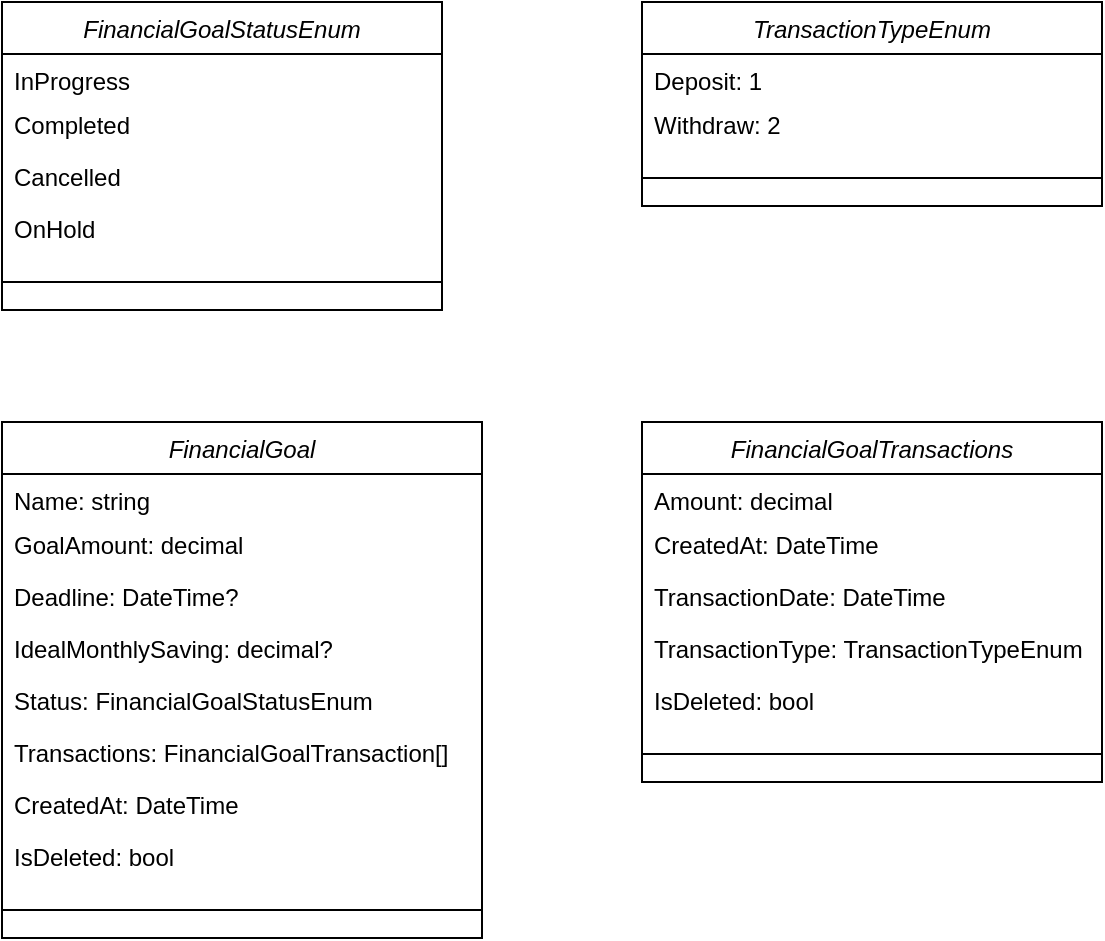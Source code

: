 <mxfile scale="1" border="0" version="22.1.2" type="device">
  <diagram id="C5RBs43oDa-KdzZeNtuy" name="Page-1">
    <mxGraphModel dx="1434" dy="2005" grid="1" gridSize="10" guides="1" tooltips="1" connect="1" arrows="1" fold="1" page="1" pageScale="1" pageWidth="827" pageHeight="1169" math="0" shadow="0">
      <root>
        <mxCell id="WIyWlLk6GJQsqaUBKTNV-0" />
        <mxCell id="WIyWlLk6GJQsqaUBKTNV-1" parent="WIyWlLk6GJQsqaUBKTNV-0" />
        <mxCell id="zkfFHV4jXpPFQw0GAbJ--0" value="FinancialGoal" style="swimlane;fontStyle=2;align=center;verticalAlign=top;childLayout=stackLayout;horizontal=1;startSize=26;horizontalStack=0;resizeParent=1;resizeLast=0;collapsible=1;marginBottom=0;rounded=0;shadow=0;strokeWidth=1;" parent="WIyWlLk6GJQsqaUBKTNV-1" vertex="1">
          <mxGeometry x="220" y="140" width="240" height="258" as="geometry">
            <mxRectangle x="230" y="140" width="160" height="26" as="alternateBounds" />
          </mxGeometry>
        </mxCell>
        <mxCell id="zkfFHV4jXpPFQw0GAbJ--1" value="Name: string" style="text;align=left;verticalAlign=top;spacingLeft=4;spacingRight=4;overflow=hidden;rotatable=0;points=[[0,0.5],[1,0.5]];portConstraint=eastwest;" parent="zkfFHV4jXpPFQw0GAbJ--0" vertex="1">
          <mxGeometry y="26" width="240" height="22" as="geometry" />
        </mxCell>
        <mxCell id="zkfFHV4jXpPFQw0GAbJ--2" value="GoalAmount: decimal" style="text;align=left;verticalAlign=top;spacingLeft=4;spacingRight=4;overflow=hidden;rotatable=0;points=[[0,0.5],[1,0.5]];portConstraint=eastwest;rounded=0;shadow=0;html=0;" parent="zkfFHV4jXpPFQw0GAbJ--0" vertex="1">
          <mxGeometry y="48" width="240" height="26" as="geometry" />
        </mxCell>
        <mxCell id="zkfFHV4jXpPFQw0GAbJ--3" value="Deadline: DateTime? " style="text;align=left;verticalAlign=top;spacingLeft=4;spacingRight=4;overflow=hidden;rotatable=0;points=[[0,0.5],[1,0.5]];portConstraint=eastwest;rounded=0;shadow=0;html=0;" parent="zkfFHV4jXpPFQw0GAbJ--0" vertex="1">
          <mxGeometry y="74" width="240" height="26" as="geometry" />
        </mxCell>
        <mxCell id="c1gCFcSYDXRH0EfrB5Gv-2" value="IdealMonthlySaving: decimal?" style="text;align=left;verticalAlign=top;spacingLeft=4;spacingRight=4;overflow=hidden;rotatable=0;points=[[0,0.5],[1,0.5]];portConstraint=eastwest;rounded=0;shadow=0;html=0;" parent="zkfFHV4jXpPFQw0GAbJ--0" vertex="1">
          <mxGeometry y="100" width="240" height="26" as="geometry" />
        </mxCell>
        <mxCell id="c1gCFcSYDXRH0EfrB5Gv-1" value="Status: FinancialGoalStatusEnum" style="text;align=left;verticalAlign=top;spacingLeft=4;spacingRight=4;overflow=hidden;rotatable=0;points=[[0,0.5],[1,0.5]];portConstraint=eastwest;rounded=0;shadow=0;html=0;" parent="zkfFHV4jXpPFQw0GAbJ--0" vertex="1">
          <mxGeometry y="126" width="240" height="26" as="geometry" />
        </mxCell>
        <mxCell id="c1gCFcSYDXRH0EfrB5Gv-3" value="Transactions: FinancialGoalTransaction[]" style="text;align=left;verticalAlign=top;spacingLeft=4;spacingRight=4;overflow=hidden;rotatable=0;points=[[0,0.5],[1,0.5]];portConstraint=eastwest;rounded=0;shadow=0;html=0;" parent="zkfFHV4jXpPFQw0GAbJ--0" vertex="1">
          <mxGeometry y="152" width="240" height="26" as="geometry" />
        </mxCell>
        <mxCell id="c1gCFcSYDXRH0EfrB5Gv-35" value="CreatedAt: DateTime" style="text;align=left;verticalAlign=top;spacingLeft=4;spacingRight=4;overflow=hidden;rotatable=0;points=[[0,0.5],[1,0.5]];portConstraint=eastwest;rounded=0;shadow=0;html=0;" parent="zkfFHV4jXpPFQw0GAbJ--0" vertex="1">
          <mxGeometry y="178" width="240" height="26" as="geometry" />
        </mxCell>
        <mxCell id="c1gCFcSYDXRH0EfrB5Gv-12" value="IsDeleted: bool" style="text;align=left;verticalAlign=top;spacingLeft=4;spacingRight=4;overflow=hidden;rotatable=0;points=[[0,0.5],[1,0.5]];portConstraint=eastwest;rounded=0;shadow=0;html=0;" parent="zkfFHV4jXpPFQw0GAbJ--0" vertex="1">
          <mxGeometry y="204" width="240" height="26" as="geometry" />
        </mxCell>
        <mxCell id="zkfFHV4jXpPFQw0GAbJ--4" value="" style="line;html=1;strokeWidth=1;align=left;verticalAlign=middle;spacingTop=-1;spacingLeft=3;spacingRight=3;rotatable=0;labelPosition=right;points=[];portConstraint=eastwest;" parent="zkfFHV4jXpPFQw0GAbJ--0" vertex="1">
          <mxGeometry y="230" width="240" height="28" as="geometry" />
        </mxCell>
        <mxCell id="c1gCFcSYDXRH0EfrB5Gv-13" value="FinancialGoalStatusEnum" style="swimlane;fontStyle=2;align=center;verticalAlign=top;childLayout=stackLayout;horizontal=1;startSize=26;horizontalStack=0;resizeParent=1;resizeLast=0;collapsible=1;marginBottom=0;rounded=0;shadow=0;strokeWidth=1;" parent="WIyWlLk6GJQsqaUBKTNV-1" vertex="1">
          <mxGeometry x="220" y="-70" width="220" height="154" as="geometry">
            <mxRectangle x="230" y="140" width="160" height="26" as="alternateBounds" />
          </mxGeometry>
        </mxCell>
        <mxCell id="c1gCFcSYDXRH0EfrB5Gv-14" value="InProgress" style="text;align=left;verticalAlign=top;spacingLeft=4;spacingRight=4;overflow=hidden;rotatable=0;points=[[0,0.5],[1,0.5]];portConstraint=eastwest;" parent="c1gCFcSYDXRH0EfrB5Gv-13" vertex="1">
          <mxGeometry y="26" width="220" height="22" as="geometry" />
        </mxCell>
        <mxCell id="c1gCFcSYDXRH0EfrB5Gv-15" value="Completed" style="text;align=left;verticalAlign=top;spacingLeft=4;spacingRight=4;overflow=hidden;rotatable=0;points=[[0,0.5],[1,0.5]];portConstraint=eastwest;rounded=0;shadow=0;html=0;" parent="c1gCFcSYDXRH0EfrB5Gv-13" vertex="1">
          <mxGeometry y="48" width="220" height="26" as="geometry" />
        </mxCell>
        <mxCell id="c1gCFcSYDXRH0EfrB5Gv-16" value="Cancelled" style="text;align=left;verticalAlign=top;spacingLeft=4;spacingRight=4;overflow=hidden;rotatable=0;points=[[0,0.5],[1,0.5]];portConstraint=eastwest;rounded=0;shadow=0;html=0;" parent="c1gCFcSYDXRH0EfrB5Gv-13" vertex="1">
          <mxGeometry y="74" width="220" height="26" as="geometry" />
        </mxCell>
        <mxCell id="c1gCFcSYDXRH0EfrB5Gv-17" value="OnHold" style="text;align=left;verticalAlign=top;spacingLeft=4;spacingRight=4;overflow=hidden;rotatable=0;points=[[0,0.5],[1,0.5]];portConstraint=eastwest;rounded=0;shadow=0;html=0;" parent="c1gCFcSYDXRH0EfrB5Gv-13" vertex="1">
          <mxGeometry y="100" width="220" height="26" as="geometry" />
        </mxCell>
        <mxCell id="c1gCFcSYDXRH0EfrB5Gv-21" value="" style="line;html=1;strokeWidth=1;align=left;verticalAlign=middle;spacingTop=-1;spacingLeft=3;spacingRight=3;rotatable=0;labelPosition=right;points=[];portConstraint=eastwest;" parent="c1gCFcSYDXRH0EfrB5Gv-13" vertex="1">
          <mxGeometry y="126" width="220" height="28" as="geometry" />
        </mxCell>
        <mxCell id="c1gCFcSYDXRH0EfrB5Gv-22" value="FinancialGoalTransactions" style="swimlane;fontStyle=2;align=center;verticalAlign=top;childLayout=stackLayout;horizontal=1;startSize=26;horizontalStack=0;resizeParent=1;resizeLast=0;collapsible=1;marginBottom=0;rounded=0;shadow=0;strokeWidth=1;" parent="WIyWlLk6GJQsqaUBKTNV-1" vertex="1">
          <mxGeometry x="540" y="140" width="230" height="180" as="geometry">
            <mxRectangle x="230" y="140" width="160" height="26" as="alternateBounds" />
          </mxGeometry>
        </mxCell>
        <mxCell id="c1gCFcSYDXRH0EfrB5Gv-23" value="Amount: decimal" style="text;align=left;verticalAlign=top;spacingLeft=4;spacingRight=4;overflow=hidden;rotatable=0;points=[[0,0.5],[1,0.5]];portConstraint=eastwest;" parent="c1gCFcSYDXRH0EfrB5Gv-22" vertex="1">
          <mxGeometry y="26" width="230" height="22" as="geometry" />
        </mxCell>
        <mxCell id="c1gCFcSYDXRH0EfrB5Gv-24" value="CreatedAt: DateTime" style="text;align=left;verticalAlign=top;spacingLeft=4;spacingRight=4;overflow=hidden;rotatable=0;points=[[0,0.5],[1,0.5]];portConstraint=eastwest;rounded=0;shadow=0;html=0;" parent="c1gCFcSYDXRH0EfrB5Gv-22" vertex="1">
          <mxGeometry y="48" width="230" height="26" as="geometry" />
        </mxCell>
        <mxCell id="c1gCFcSYDXRH0EfrB5Gv-25" value="TransactionDate: DateTime " style="text;align=left;verticalAlign=top;spacingLeft=4;spacingRight=4;overflow=hidden;rotatable=0;points=[[0,0.5],[1,0.5]];portConstraint=eastwest;rounded=0;shadow=0;html=0;" parent="c1gCFcSYDXRH0EfrB5Gv-22" vertex="1">
          <mxGeometry y="74" width="230" height="26" as="geometry" />
        </mxCell>
        <mxCell id="c1gCFcSYDXRH0EfrB5Gv-26" value="TransactionType: TransactionTypeEnum" style="text;align=left;verticalAlign=top;spacingLeft=4;spacingRight=4;overflow=hidden;rotatable=0;points=[[0,0.5],[1,0.5]];portConstraint=eastwest;rounded=0;shadow=0;html=0;" parent="c1gCFcSYDXRH0EfrB5Gv-22" vertex="1">
          <mxGeometry y="100" width="230" height="26" as="geometry" />
        </mxCell>
        <mxCell id="c1gCFcSYDXRH0EfrB5Gv-34" value="IsDeleted: bool" style="text;align=left;verticalAlign=top;spacingLeft=4;spacingRight=4;overflow=hidden;rotatable=0;points=[[0,0.5],[1,0.5]];portConstraint=eastwest;rounded=0;shadow=0;html=0;" parent="c1gCFcSYDXRH0EfrB5Gv-22" vertex="1">
          <mxGeometry y="126" width="230" height="26" as="geometry" />
        </mxCell>
        <mxCell id="c1gCFcSYDXRH0EfrB5Gv-27" value="" style="line;html=1;strokeWidth=1;align=left;verticalAlign=middle;spacingTop=-1;spacingLeft=3;spacingRight=3;rotatable=0;labelPosition=right;points=[];portConstraint=eastwest;" parent="c1gCFcSYDXRH0EfrB5Gv-22" vertex="1">
          <mxGeometry y="152" width="230" height="28" as="geometry" />
        </mxCell>
        <mxCell id="c1gCFcSYDXRH0EfrB5Gv-28" value="TransactionTypeEnum" style="swimlane;fontStyle=2;align=center;verticalAlign=top;childLayout=stackLayout;horizontal=1;startSize=26;horizontalStack=0;resizeParent=1;resizeLast=0;collapsible=1;marginBottom=0;rounded=0;shadow=0;strokeWidth=1;" parent="WIyWlLk6GJQsqaUBKTNV-1" vertex="1">
          <mxGeometry x="540" y="-70" width="230" height="102" as="geometry">
            <mxRectangle x="230" y="140" width="160" height="26" as="alternateBounds" />
          </mxGeometry>
        </mxCell>
        <mxCell id="c1gCFcSYDXRH0EfrB5Gv-29" value="Deposit: 1" style="text;align=left;verticalAlign=top;spacingLeft=4;spacingRight=4;overflow=hidden;rotatable=0;points=[[0,0.5],[1,0.5]];portConstraint=eastwest;" parent="c1gCFcSYDXRH0EfrB5Gv-28" vertex="1">
          <mxGeometry y="26" width="230" height="22" as="geometry" />
        </mxCell>
        <mxCell id="c1gCFcSYDXRH0EfrB5Gv-30" value="Withdraw: 2" style="text;align=left;verticalAlign=top;spacingLeft=4;spacingRight=4;overflow=hidden;rotatable=0;points=[[0,0.5],[1,0.5]];portConstraint=eastwest;rounded=0;shadow=0;html=0;" parent="c1gCFcSYDXRH0EfrB5Gv-28" vertex="1">
          <mxGeometry y="48" width="230" height="26" as="geometry" />
        </mxCell>
        <mxCell id="c1gCFcSYDXRH0EfrB5Gv-33" value="" style="line;html=1;strokeWidth=1;align=left;verticalAlign=middle;spacingTop=-1;spacingLeft=3;spacingRight=3;rotatable=0;labelPosition=right;points=[];portConstraint=eastwest;" parent="c1gCFcSYDXRH0EfrB5Gv-28" vertex="1">
          <mxGeometry y="74" width="230" height="28" as="geometry" />
        </mxCell>
      </root>
    </mxGraphModel>
  </diagram>
</mxfile>
